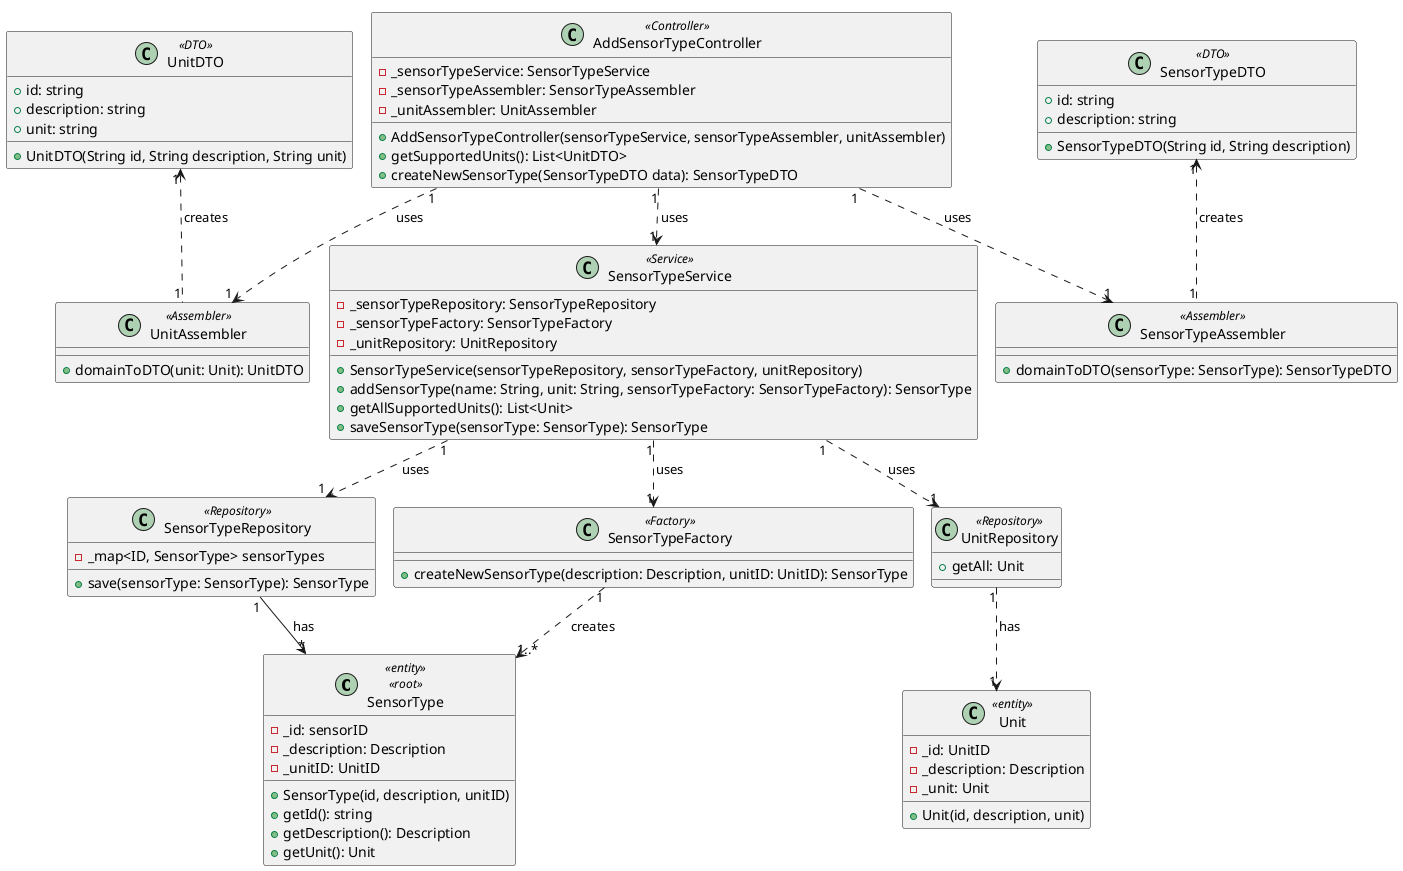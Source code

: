@startuml
!pragma layout smetana

class SensorType<<entity>> <<root>> {
  - _id: sensorID
  - _description: Description
  - _unitID: UnitID
  + SensorType(id, description, unitID)
  + getId(): string
  + getDescription(): Description
  + getUnit(): Unit
  }

class SensorTypeFactory<<Factory>> {
  + createNewSensorType(description: Description, unitID: UnitID): SensorType
  }

class SensorTypeRepository<<Repository>> {
  - _map<ID, SensorType> sensorTypes
  + save(sensorType: SensorType): SensorType
  }
class SensorTypeService<<Service>> {
    - _sensorTypeRepository: SensorTypeRepository
    - _sensorTypeFactory: SensorTypeFactory
    - _unitRepository: UnitRepository
  + SensorTypeService(sensorTypeRepository, sensorTypeFactory, unitRepository)
  + addSensorType(name: String, unit: String, sensorTypeFactory: SensorTypeFactory): SensorType
  + getAllSupportedUnits(): List<Unit>
  + saveSensorType(sensorType: SensorType): SensorType
  }
  class UnitRepository<<Repository>> {

    + getAll: Unit
    }
class Unit<<entity>> {
  - _id: UnitID
  - _description: Description
  - _unit: Unit
  + Unit(id, description, unit)
  }
class AddSensorTypeController<<Controller>> {
  - _sensorTypeService: SensorTypeService
  - _sensorTypeAssembler: SensorTypeAssembler
  - _unitAssembler: UnitAssembler
  + AddSensorTypeController(sensorTypeService, sensorTypeAssembler, unitAssembler)
  + getSupportedUnits(): List<UnitDTO>
  + createNewSensorType(SensorTypeDTO data): SensorTypeDTO
  }
class SensorTypeDTO<<DTO>> {
+ id: string
+ description: string
+ SensorTypeDTO(String id, String description)
}
class SensorTypeAssembler<<Assembler>> {
  + domainToDTO(sensorType: SensorType): SensorTypeDTO
  }
class UnitAssembler<<Assembler>> {
  + domainToDTO(unit: Unit): UnitDTO
  }
class UnitDTO<<DTO>> {
  + id: string
  + description: string
  + unit: string
  + UnitDTO(String id, String description, String unit)
  }




SensorTypeRepository"1" -down-> "*"SensorType: has
SensorTypeService"1" .down.> "1"SensorTypeFactory: uses
SensorTypeService"1" .down.> "1"SensorTypeRepository: uses
SensorTypeService"1" .down.> "1"UnitRepository: uses
UnitRepository"1" .down.> "1"Unit: has
SensorTypeFactory"1" .down.> "1..*"SensorType: creates
AddSensorTypeController"1" .down.> "1"SensorTypeService: uses
AddSensorTypeController"1" .down.> "1"SensorTypeAssembler: uses
SensorTypeAssembler"1" .up.> "1"SensorTypeDTO: creates
AddSensorTypeController"1" .down.> "1"UnitAssembler: uses
UnitAssembler"1" .up.> "1"UnitDTO: creates




@enduml
